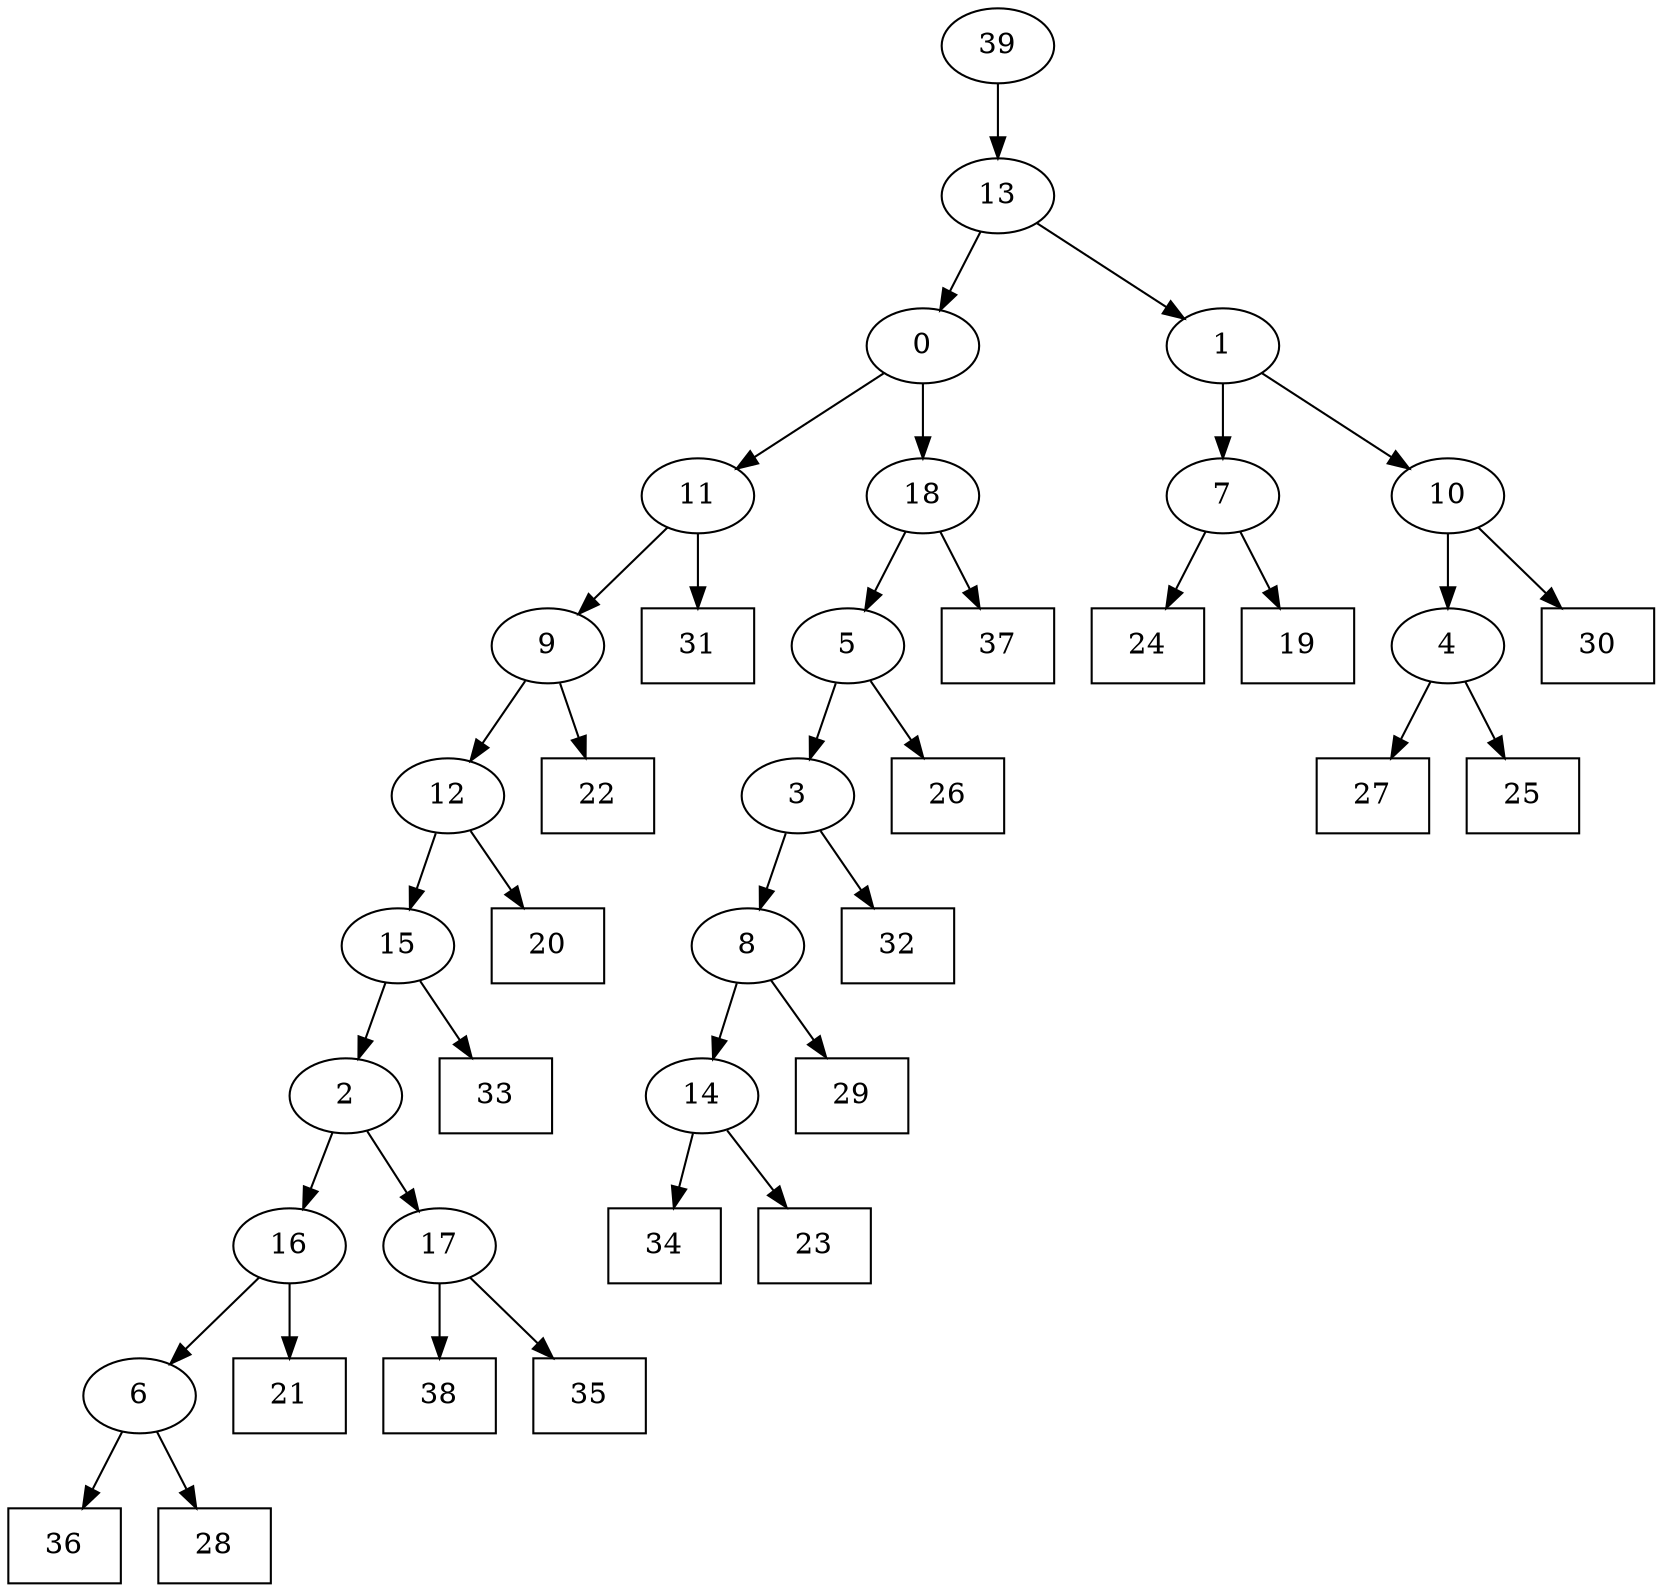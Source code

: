 digraph G {
0[label="0"];
1[label="1"];
2[label="2"];
3[label="3"];
4[label="4"];
5[label="5"];
6[label="6"];
7[label="7"];
8[label="8"];
9[label="9"];
10[label="10"];
11[label="11"];
12[label="12"];
13[label="13"];
14[label="14"];
15[label="15"];
16[label="16"];
17[label="17"];
18[label="18"];
19[shape=box,label="33"];
20[shape=box,label="24"];
21[shape=box,label="34"];
22[shape=box,label="38"];
23[shape=box,label="37"];
24[shape=box,label="20"];
25[shape=box,label="32"];
26[shape=box,label="36"];
27[shape=box,label="31"];
28[shape=box,label="28"];
29[shape=box,label="23"];
30[shape=box,label="19"];
31[shape=box,label="22"];
32[shape=box,label="26"];
33[shape=box,label="30"];
34[shape=box,label="27"];
35[shape=box,label="29"];
36[shape=box,label="35"];
37[shape=box,label="21"];
38[shape=box,label="25"];
39[label="39"];
6->28 ;
11->9 ;
17->22 ;
16->37 ;
9->31 ;
8->35 ;
3->25 ;
2->17 ;
12->24 ;
15->2 ;
1->10 ;
7->20 ;
2->16 ;
14->29 ;
0->11 ;
17->36 ;
14->21 ;
4->38 ;
5->3 ;
3->8 ;
18->23 ;
5->32 ;
13->1 ;
9->12 ;
12->15 ;
10->33 ;
1->7 ;
7->30 ;
11->27 ;
39->13 ;
8->14 ;
10->4 ;
4->34 ;
15->19 ;
16->6 ;
6->26 ;
18->5 ;
13->0 ;
0->18 ;
}
